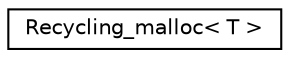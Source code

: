 digraph "Graphical Class Hierarchy"
{
 // LATEX_PDF_SIZE
  edge [fontname="Helvetica",fontsize="10",labelfontname="Helvetica",labelfontsize="10"];
  node [fontname="Helvetica",fontsize="10",shape=record];
  rankdir="LR";
  Node0 [label="Recycling_malloc\< T \>",height=0.2,width=0.4,color="black", fillcolor="white", style="filled",URL="$class_recycling__malloc.html",tooltip=" "];
}
